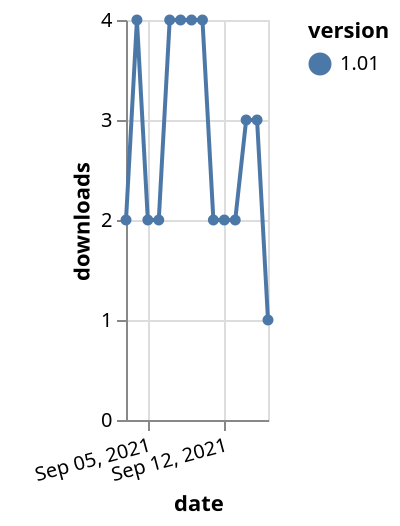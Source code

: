 {"$schema": "https://vega.github.io/schema/vega-lite/v5.json", "description": "A simple bar chart with embedded data.", "data": {"values": [{"date": "2021-09-03", "total": 7885, "delta": 2, "version": "1.01"}, {"date": "2021-09-04", "total": 7889, "delta": 4, "version": "1.01"}, {"date": "2021-09-05", "total": 7891, "delta": 2, "version": "1.01"}, {"date": "2021-09-06", "total": 7893, "delta": 2, "version": "1.01"}, {"date": "2021-09-07", "total": 7897, "delta": 4, "version": "1.01"}, {"date": "2021-09-08", "total": 7901, "delta": 4, "version": "1.01"}, {"date": "2021-09-09", "total": 7905, "delta": 4, "version": "1.01"}, {"date": "2021-09-10", "total": 7909, "delta": 4, "version": "1.01"}, {"date": "2021-09-11", "total": 7911, "delta": 2, "version": "1.01"}, {"date": "2021-09-12", "total": 7913, "delta": 2, "version": "1.01"}, {"date": "2021-09-13", "total": 7915, "delta": 2, "version": "1.01"}, {"date": "2021-09-14", "total": 7918, "delta": 3, "version": "1.01"}, {"date": "2021-09-15", "total": 7921, "delta": 3, "version": "1.01"}, {"date": "2021-09-16", "total": 7922, "delta": 1, "version": "1.01"}]}, "width": "container", "mark": {"type": "line", "point": {"filled": true}}, "encoding": {"x": {"field": "date", "type": "temporal", "timeUnit": "yearmonthdate", "title": "date", "axis": {"labelAngle": -15}}, "y": {"field": "delta", "type": "quantitative", "title": "downloads"}, "color": {"field": "version", "type": "nominal"}, "tooltip": {"field": "delta"}}}